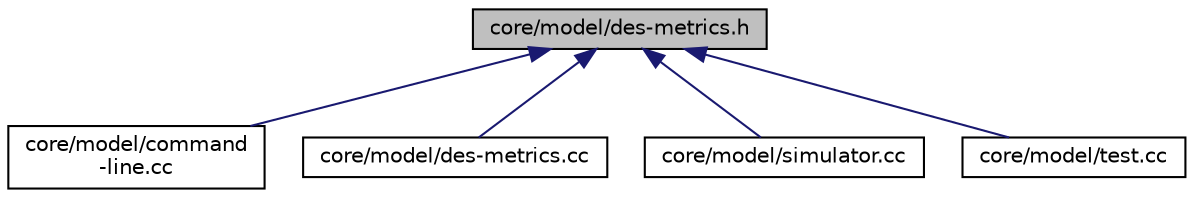 digraph "core/model/des-metrics.h"
{
  edge [fontname="Helvetica",fontsize="10",labelfontname="Helvetica",labelfontsize="10"];
  node [fontname="Helvetica",fontsize="10",shape=record];
  Node1 [label="core/model/des-metrics.h",height=0.2,width=0.4,color="black", fillcolor="grey75", style="filled", fontcolor="black"];
  Node1 -> Node2 [dir="back",color="midnightblue",fontsize="10",style="solid"];
  Node2 [label="core/model/command\l-line.cc",height=0.2,width=0.4,color="black", fillcolor="white", style="filled",URL="$d9/dd5/command-line_8cc.html"];
  Node1 -> Node3 [dir="back",color="midnightblue",fontsize="10",style="solid"];
  Node3 [label="core/model/des-metrics.cc",height=0.2,width=0.4,color="black", fillcolor="white", style="filled",URL="$d1/df5/des-metrics_8cc.html"];
  Node1 -> Node4 [dir="back",color="midnightblue",fontsize="10",style="solid"];
  Node4 [label="core/model/simulator.cc",height=0.2,width=0.4,color="black", fillcolor="white", style="filled",URL="$d6/df8/simulator_8cc.html"];
  Node1 -> Node5 [dir="back",color="midnightblue",fontsize="10",style="solid"];
  Node5 [label="core/model/test.cc",height=0.2,width=0.4,color="black", fillcolor="white", style="filled",URL="$df/d52/test_8cc.html"];
}
